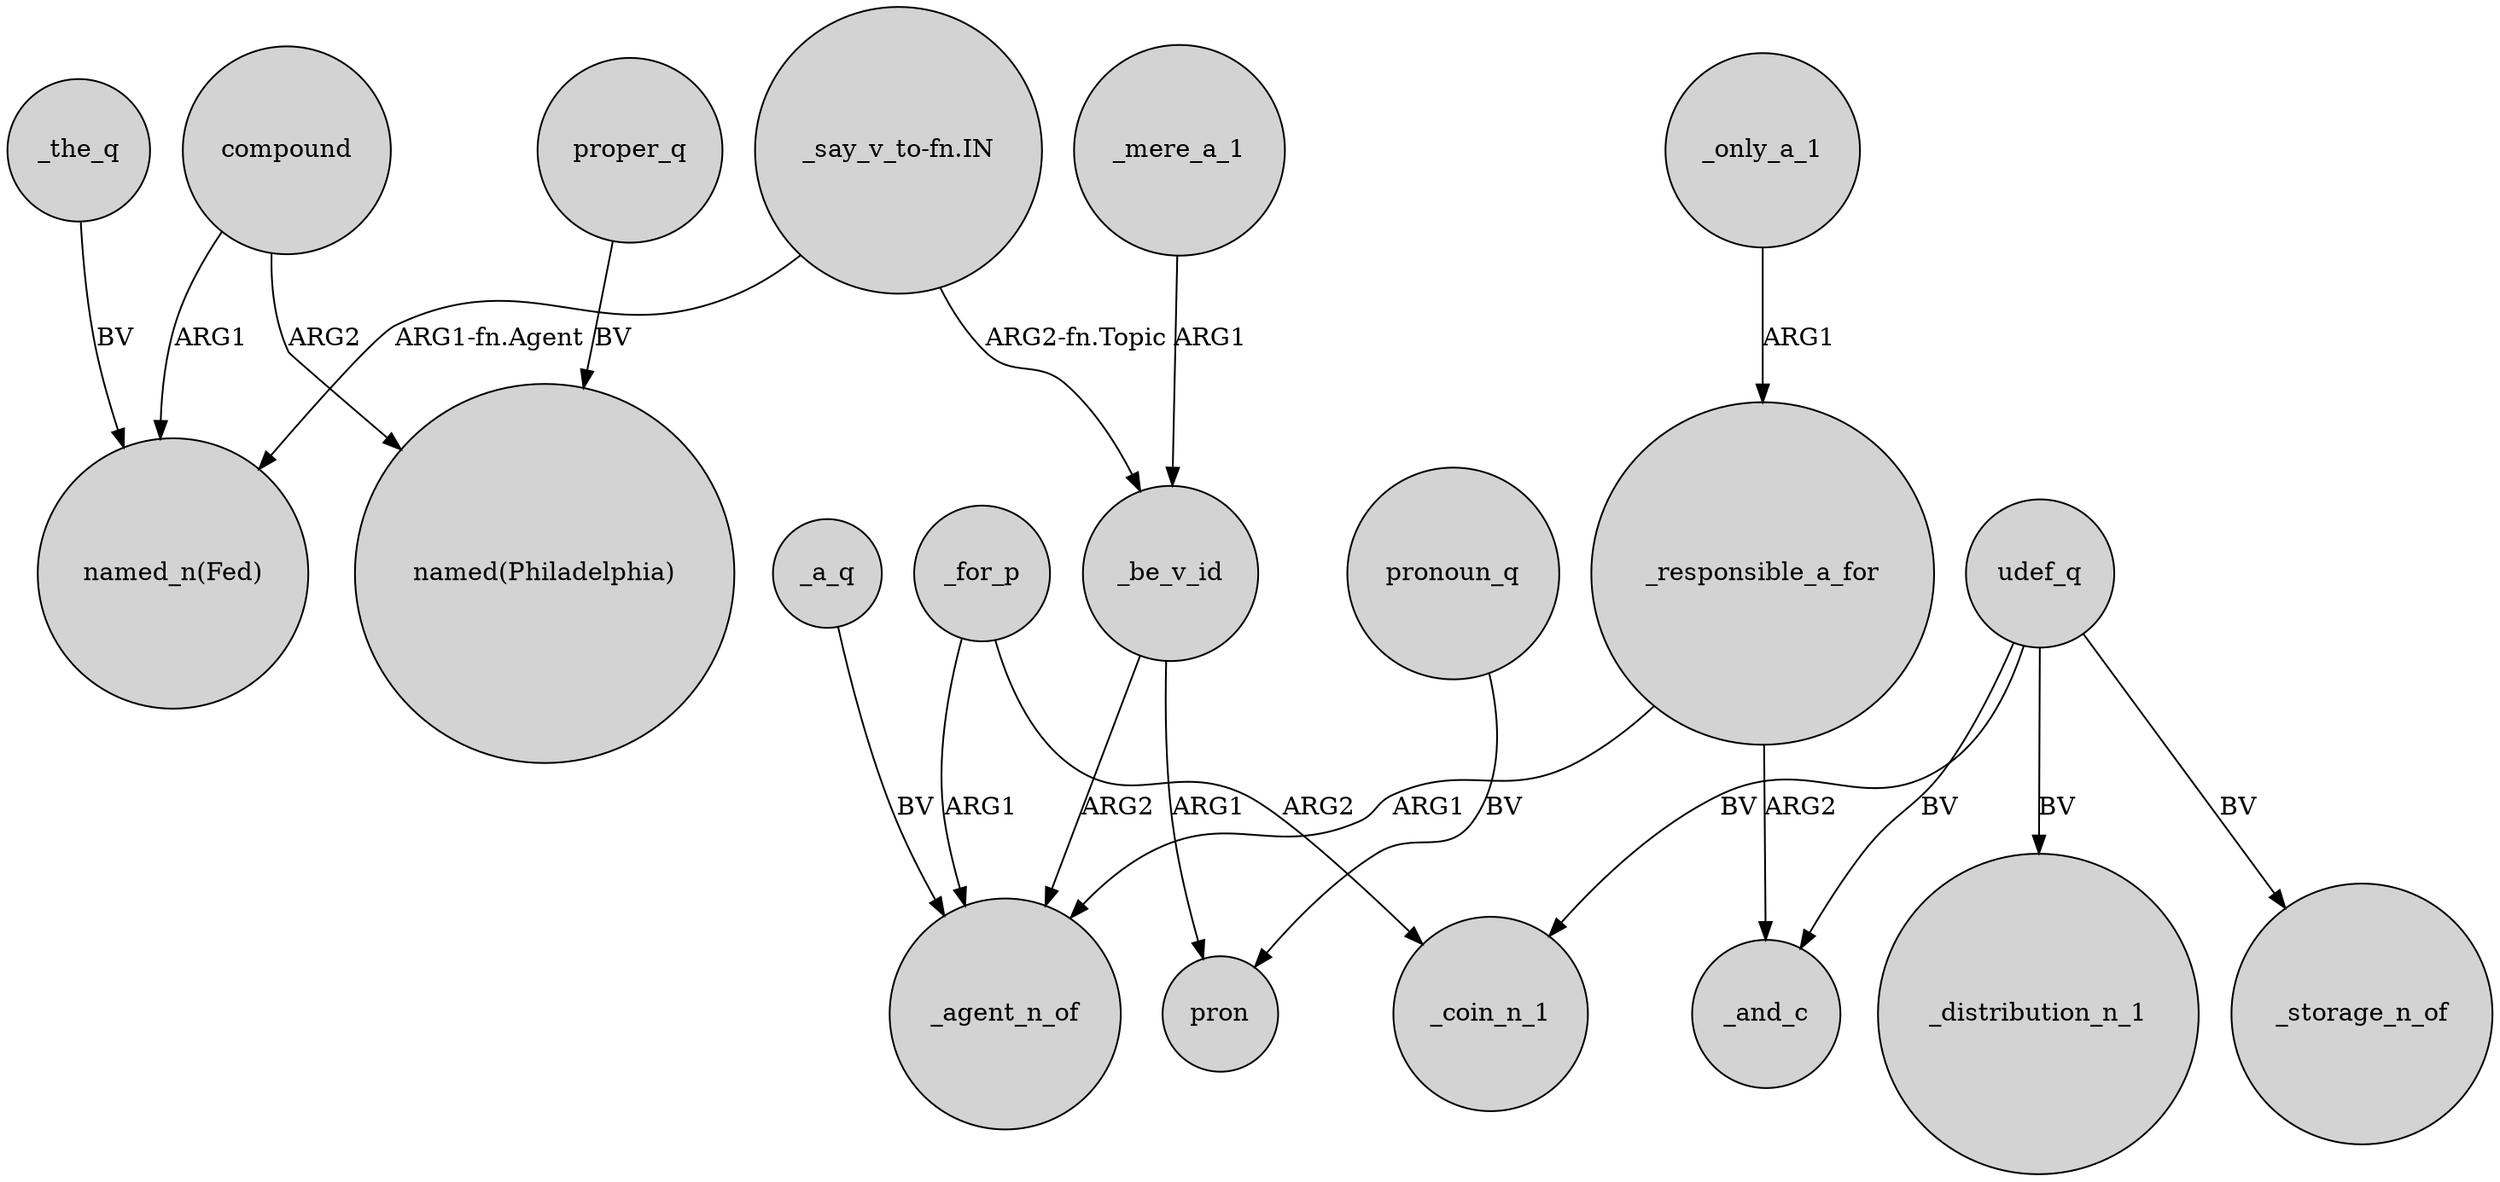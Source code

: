 digraph {
	node [shape=circle style=filled]
	compound -> "named_n(Fed)" [label=ARG1]
	proper_q -> "named(Philadelphia)" [label=BV]
	_the_q -> "named_n(Fed)" [label=BV]
	_responsible_a_for -> _agent_n_of [label=ARG1]
	udef_q -> _storage_n_of [label=BV]
	_only_a_1 -> _responsible_a_for [label=ARG1]
	compound -> "named(Philadelphia)" [label=ARG2]
	udef_q -> _distribution_n_1 [label=BV]
	_for_p -> _coin_n_1 [label=ARG2]
	_responsible_a_for -> _and_c [label=ARG2]
	_be_v_id -> pron [label=ARG1]
	"_say_v_to-fn.IN" -> _be_v_id [label="ARG2-fn.Topic"]
	pronoun_q -> pron [label=BV]
	"_say_v_to-fn.IN" -> "named_n(Fed)" [label="ARG1-fn.Agent"]
	_be_v_id -> _agent_n_of [label=ARG2]
	_a_q -> _agent_n_of [label=BV]
	_for_p -> _agent_n_of [label=ARG1]
	udef_q -> _and_c [label=BV]
	udef_q -> _coin_n_1 [label=BV]
	_mere_a_1 -> _be_v_id [label=ARG1]
}
